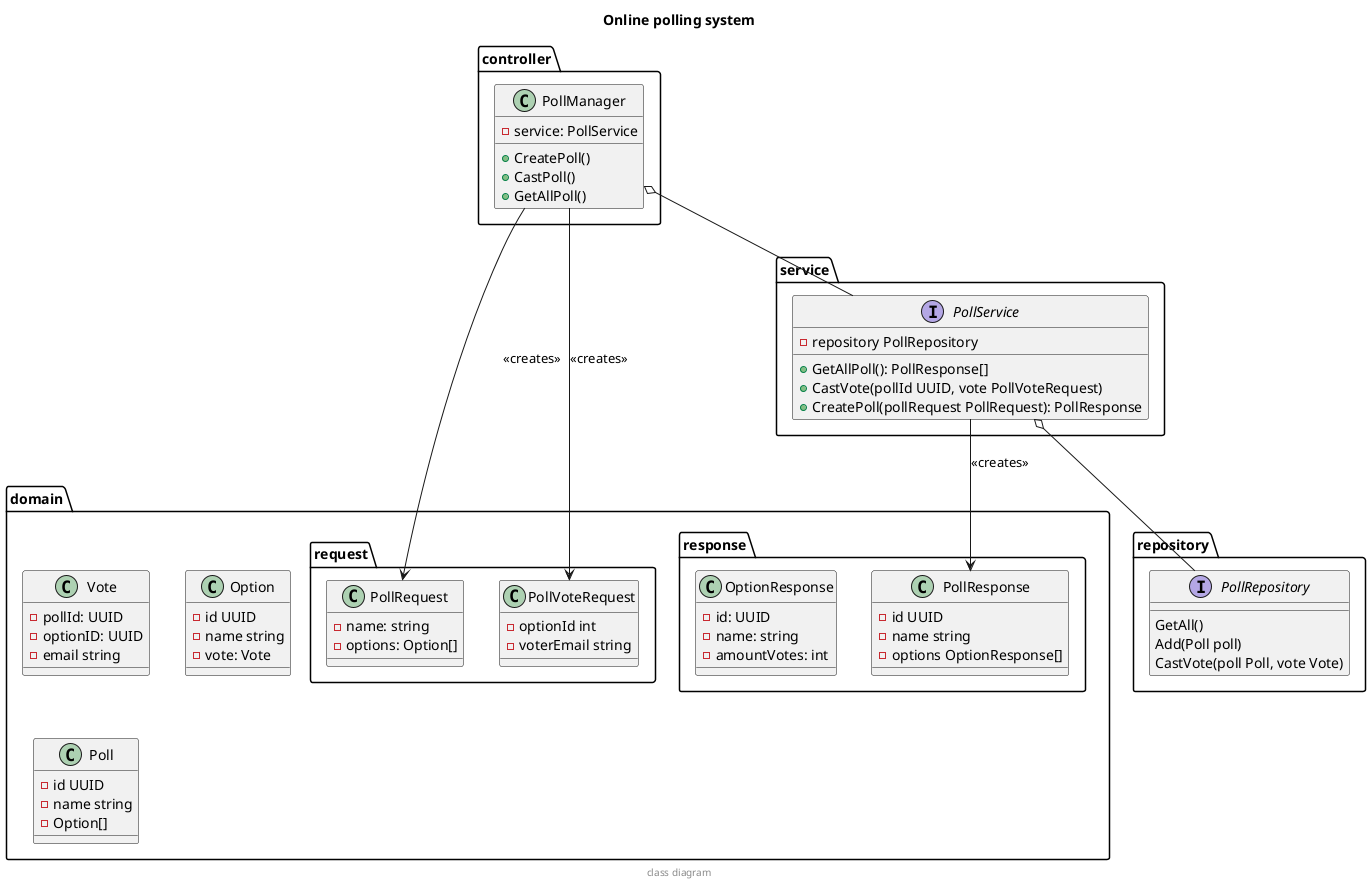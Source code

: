@startuml
title Online polling system
footer class diagram

package repository {
    interface PollRepository {
        GetAll()
        Add(Poll poll)
        CastVote(poll Poll, vote Vote)
    }
}

package domain {
    package response {
        ' poll list endpoint
        class PollResponse {
            - id UUID
            - name string
            - options OptionResponse[]
        }

        class OptionResponse {
            - id: UUID
            - name: string
            - amountVotes: int
        }
    }

    package request {
        class PollRequest {
            - name: string
            - options: Option[]
        }

        class PollVoteRequest {
            - optionId int
            - voterEmail string
        }
    }

    class Vote {
        - pollId: UUID
        - optionID: UUID
        - email string
    }

    class Option {
        - id UUID
        - name string
        - vote: Vote
    }

    class Poll {
        - id UUID
        - name string
        - Option[]
    }
}

package service {
    interface PollService {
        - repository PollRepository
        + GetAllPoll(): PollResponse[]
        + CastVote(pollId UUID, vote PollVoteRequest)
        + CreatePoll(pollRequest PollRequest): PollResponse
    }
    PollService o-- PollRepository
    PollService --> PollResponse: <<creates>>
}


package controller {
    class PollManager {
        - service: PollService
        +CreatePoll()
        +CastPoll()
        +GetAllPoll()
    }
    PollManager o-- PollService
    PollManager --> PollRequest: <<creates>>
    PollManager --> PollVoteRequest: <<creates>>
}


@enduml
